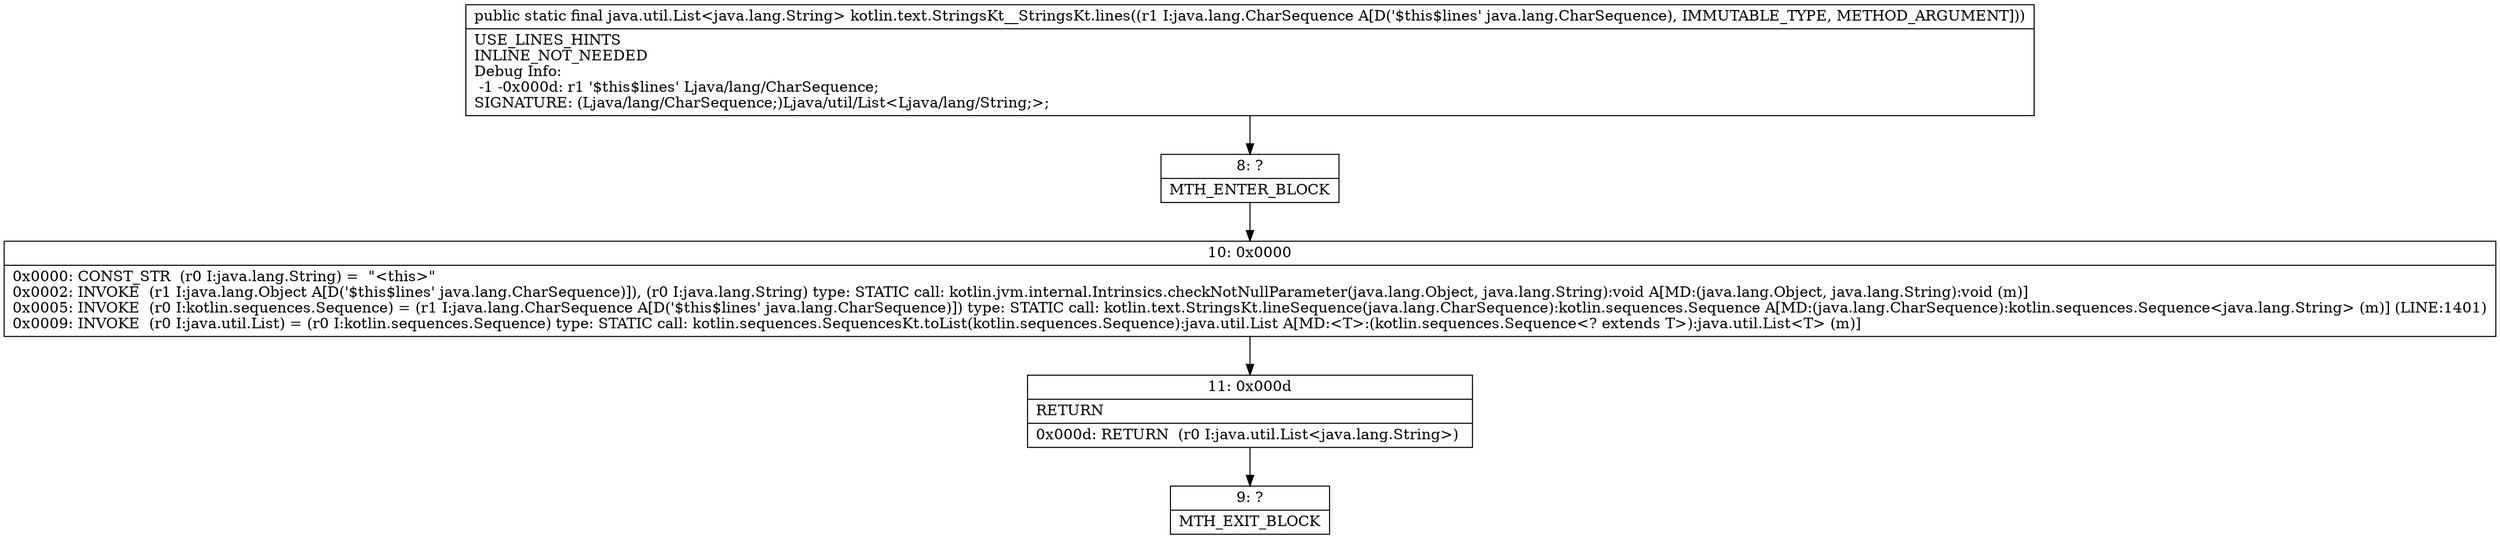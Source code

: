 digraph "CFG forkotlin.text.StringsKt__StringsKt.lines(Ljava\/lang\/CharSequence;)Ljava\/util\/List;" {
Node_8 [shape=record,label="{8\:\ ?|MTH_ENTER_BLOCK\l}"];
Node_10 [shape=record,label="{10\:\ 0x0000|0x0000: CONST_STR  (r0 I:java.lang.String) =  \"\<this\>\" \l0x0002: INVOKE  (r1 I:java.lang.Object A[D('$this$lines' java.lang.CharSequence)]), (r0 I:java.lang.String) type: STATIC call: kotlin.jvm.internal.Intrinsics.checkNotNullParameter(java.lang.Object, java.lang.String):void A[MD:(java.lang.Object, java.lang.String):void (m)]\l0x0005: INVOKE  (r0 I:kotlin.sequences.Sequence) = (r1 I:java.lang.CharSequence A[D('$this$lines' java.lang.CharSequence)]) type: STATIC call: kotlin.text.StringsKt.lineSequence(java.lang.CharSequence):kotlin.sequences.Sequence A[MD:(java.lang.CharSequence):kotlin.sequences.Sequence\<java.lang.String\> (m)] (LINE:1401)\l0x0009: INVOKE  (r0 I:java.util.List) = (r0 I:kotlin.sequences.Sequence) type: STATIC call: kotlin.sequences.SequencesKt.toList(kotlin.sequences.Sequence):java.util.List A[MD:\<T\>:(kotlin.sequences.Sequence\<? extends T\>):java.util.List\<T\> (m)]\l}"];
Node_11 [shape=record,label="{11\:\ 0x000d|RETURN\l|0x000d: RETURN  (r0 I:java.util.List\<java.lang.String\>) \l}"];
Node_9 [shape=record,label="{9\:\ ?|MTH_EXIT_BLOCK\l}"];
MethodNode[shape=record,label="{public static final java.util.List\<java.lang.String\> kotlin.text.StringsKt__StringsKt.lines((r1 I:java.lang.CharSequence A[D('$this$lines' java.lang.CharSequence), IMMUTABLE_TYPE, METHOD_ARGUMENT]))  | USE_LINES_HINTS\lINLINE_NOT_NEEDED\lDebug Info:\l  \-1 \-0x000d: r1 '$this$lines' Ljava\/lang\/CharSequence;\lSIGNATURE: (Ljava\/lang\/CharSequence;)Ljava\/util\/List\<Ljava\/lang\/String;\>;\l}"];
MethodNode -> Node_8;Node_8 -> Node_10;
Node_10 -> Node_11;
Node_11 -> Node_9;
}

